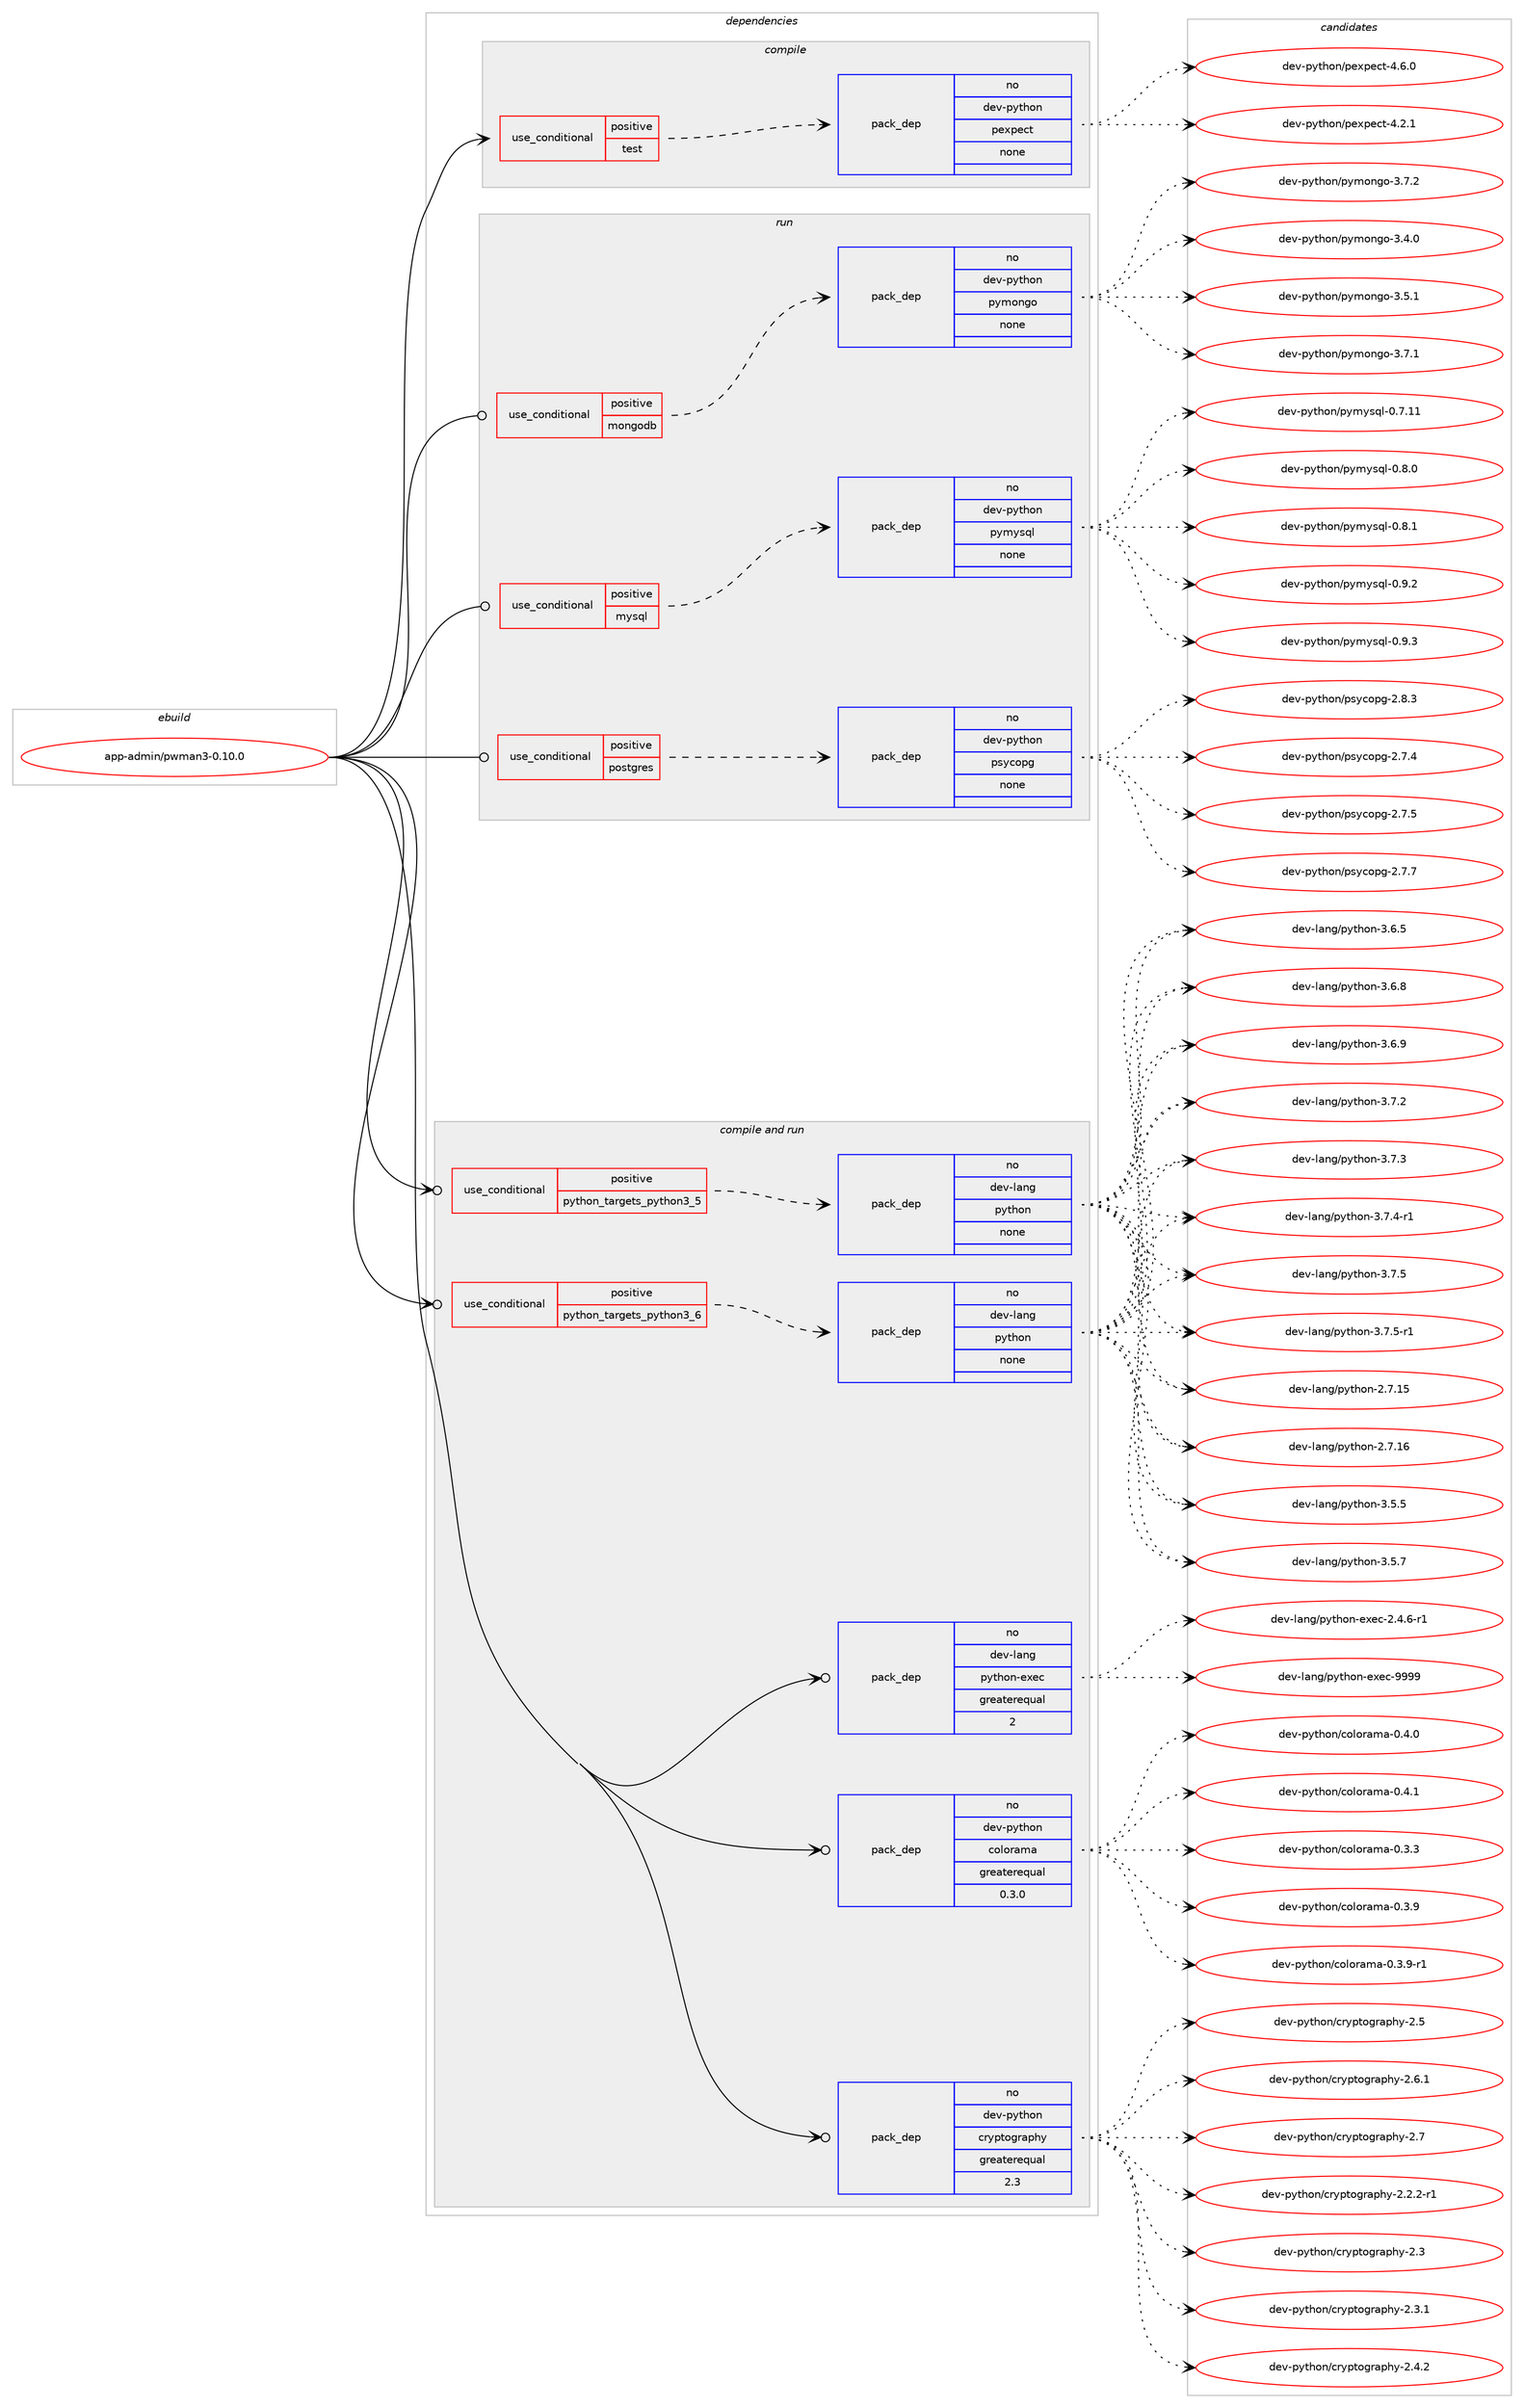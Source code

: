 digraph prolog {

# *************
# Graph options
# *************

newrank=true;
concentrate=true;
compound=true;
graph [rankdir=LR,fontname=Helvetica,fontsize=10,ranksep=1.5];#, ranksep=2.5, nodesep=0.2];
edge  [arrowhead=vee];
node  [fontname=Helvetica,fontsize=10];

# **********
# The ebuild
# **********

subgraph cluster_leftcol {
color=gray;
rank=same;
label=<<i>ebuild</i>>;
id [label="app-admin/pwman3-0.10.0", color=red, width=4, href="../app-admin/pwman3-0.10.0.svg"];
}

# ****************
# The dependencies
# ****************

subgraph cluster_midcol {
color=gray;
label=<<i>dependencies</i>>;
subgraph cluster_compile {
fillcolor="#eeeeee";
style=filled;
label=<<i>compile</i>>;
subgraph cond111704 {
dependency469405 [label=<<TABLE BORDER="0" CELLBORDER="1" CELLSPACING="0" CELLPADDING="4"><TR><TD ROWSPAN="3" CELLPADDING="10">use_conditional</TD></TR><TR><TD>positive</TD></TR><TR><TD>test</TD></TR></TABLE>>, shape=none, color=red];
subgraph pack349166 {
dependency469406 [label=<<TABLE BORDER="0" CELLBORDER="1" CELLSPACING="0" CELLPADDING="4" WIDTH="220"><TR><TD ROWSPAN="6" CELLPADDING="30">pack_dep</TD></TR><TR><TD WIDTH="110">no</TD></TR><TR><TD>dev-python</TD></TR><TR><TD>pexpect</TD></TR><TR><TD>none</TD></TR><TR><TD></TD></TR></TABLE>>, shape=none, color=blue];
}
dependency469405:e -> dependency469406:w [weight=20,style="dashed",arrowhead="vee"];
}
id:e -> dependency469405:w [weight=20,style="solid",arrowhead="vee"];
}
subgraph cluster_compileandrun {
fillcolor="#eeeeee";
style=filled;
label=<<i>compile and run</i>>;
subgraph cond111705 {
dependency469407 [label=<<TABLE BORDER="0" CELLBORDER="1" CELLSPACING="0" CELLPADDING="4"><TR><TD ROWSPAN="3" CELLPADDING="10">use_conditional</TD></TR><TR><TD>positive</TD></TR><TR><TD>python_targets_python3_5</TD></TR></TABLE>>, shape=none, color=red];
subgraph pack349167 {
dependency469408 [label=<<TABLE BORDER="0" CELLBORDER="1" CELLSPACING="0" CELLPADDING="4" WIDTH="220"><TR><TD ROWSPAN="6" CELLPADDING="30">pack_dep</TD></TR><TR><TD WIDTH="110">no</TD></TR><TR><TD>dev-lang</TD></TR><TR><TD>python</TD></TR><TR><TD>none</TD></TR><TR><TD></TD></TR></TABLE>>, shape=none, color=blue];
}
dependency469407:e -> dependency469408:w [weight=20,style="dashed",arrowhead="vee"];
}
id:e -> dependency469407:w [weight=20,style="solid",arrowhead="odotvee"];
subgraph cond111706 {
dependency469409 [label=<<TABLE BORDER="0" CELLBORDER="1" CELLSPACING="0" CELLPADDING="4"><TR><TD ROWSPAN="3" CELLPADDING="10">use_conditional</TD></TR><TR><TD>positive</TD></TR><TR><TD>python_targets_python3_6</TD></TR></TABLE>>, shape=none, color=red];
subgraph pack349168 {
dependency469410 [label=<<TABLE BORDER="0" CELLBORDER="1" CELLSPACING="0" CELLPADDING="4" WIDTH="220"><TR><TD ROWSPAN="6" CELLPADDING="30">pack_dep</TD></TR><TR><TD WIDTH="110">no</TD></TR><TR><TD>dev-lang</TD></TR><TR><TD>python</TD></TR><TR><TD>none</TD></TR><TR><TD></TD></TR></TABLE>>, shape=none, color=blue];
}
dependency469409:e -> dependency469410:w [weight=20,style="dashed",arrowhead="vee"];
}
id:e -> dependency469409:w [weight=20,style="solid",arrowhead="odotvee"];
subgraph pack349169 {
dependency469411 [label=<<TABLE BORDER="0" CELLBORDER="1" CELLSPACING="0" CELLPADDING="4" WIDTH="220"><TR><TD ROWSPAN="6" CELLPADDING="30">pack_dep</TD></TR><TR><TD WIDTH="110">no</TD></TR><TR><TD>dev-lang</TD></TR><TR><TD>python-exec</TD></TR><TR><TD>greaterequal</TD></TR><TR><TD>2</TD></TR></TABLE>>, shape=none, color=blue];
}
id:e -> dependency469411:w [weight=20,style="solid",arrowhead="odotvee"];
subgraph pack349170 {
dependency469412 [label=<<TABLE BORDER="0" CELLBORDER="1" CELLSPACING="0" CELLPADDING="4" WIDTH="220"><TR><TD ROWSPAN="6" CELLPADDING="30">pack_dep</TD></TR><TR><TD WIDTH="110">no</TD></TR><TR><TD>dev-python</TD></TR><TR><TD>colorama</TD></TR><TR><TD>greaterequal</TD></TR><TR><TD>0.3.0</TD></TR></TABLE>>, shape=none, color=blue];
}
id:e -> dependency469412:w [weight=20,style="solid",arrowhead="odotvee"];
subgraph pack349171 {
dependency469413 [label=<<TABLE BORDER="0" CELLBORDER="1" CELLSPACING="0" CELLPADDING="4" WIDTH="220"><TR><TD ROWSPAN="6" CELLPADDING="30">pack_dep</TD></TR><TR><TD WIDTH="110">no</TD></TR><TR><TD>dev-python</TD></TR><TR><TD>cryptography</TD></TR><TR><TD>greaterequal</TD></TR><TR><TD>2.3</TD></TR></TABLE>>, shape=none, color=blue];
}
id:e -> dependency469413:w [weight=20,style="solid",arrowhead="odotvee"];
}
subgraph cluster_run {
fillcolor="#eeeeee";
style=filled;
label=<<i>run</i>>;
subgraph cond111707 {
dependency469414 [label=<<TABLE BORDER="0" CELLBORDER="1" CELLSPACING="0" CELLPADDING="4"><TR><TD ROWSPAN="3" CELLPADDING="10">use_conditional</TD></TR><TR><TD>positive</TD></TR><TR><TD>mongodb</TD></TR></TABLE>>, shape=none, color=red];
subgraph pack349172 {
dependency469415 [label=<<TABLE BORDER="0" CELLBORDER="1" CELLSPACING="0" CELLPADDING="4" WIDTH="220"><TR><TD ROWSPAN="6" CELLPADDING="30">pack_dep</TD></TR><TR><TD WIDTH="110">no</TD></TR><TR><TD>dev-python</TD></TR><TR><TD>pymongo</TD></TR><TR><TD>none</TD></TR><TR><TD></TD></TR></TABLE>>, shape=none, color=blue];
}
dependency469414:e -> dependency469415:w [weight=20,style="dashed",arrowhead="vee"];
}
id:e -> dependency469414:w [weight=20,style="solid",arrowhead="odot"];
subgraph cond111708 {
dependency469416 [label=<<TABLE BORDER="0" CELLBORDER="1" CELLSPACING="0" CELLPADDING="4"><TR><TD ROWSPAN="3" CELLPADDING="10">use_conditional</TD></TR><TR><TD>positive</TD></TR><TR><TD>mysql</TD></TR></TABLE>>, shape=none, color=red];
subgraph pack349173 {
dependency469417 [label=<<TABLE BORDER="0" CELLBORDER="1" CELLSPACING="0" CELLPADDING="4" WIDTH="220"><TR><TD ROWSPAN="6" CELLPADDING="30">pack_dep</TD></TR><TR><TD WIDTH="110">no</TD></TR><TR><TD>dev-python</TD></TR><TR><TD>pymysql</TD></TR><TR><TD>none</TD></TR><TR><TD></TD></TR></TABLE>>, shape=none, color=blue];
}
dependency469416:e -> dependency469417:w [weight=20,style="dashed",arrowhead="vee"];
}
id:e -> dependency469416:w [weight=20,style="solid",arrowhead="odot"];
subgraph cond111709 {
dependency469418 [label=<<TABLE BORDER="0" CELLBORDER="1" CELLSPACING="0" CELLPADDING="4"><TR><TD ROWSPAN="3" CELLPADDING="10">use_conditional</TD></TR><TR><TD>positive</TD></TR><TR><TD>postgres</TD></TR></TABLE>>, shape=none, color=red];
subgraph pack349174 {
dependency469419 [label=<<TABLE BORDER="0" CELLBORDER="1" CELLSPACING="0" CELLPADDING="4" WIDTH="220"><TR><TD ROWSPAN="6" CELLPADDING="30">pack_dep</TD></TR><TR><TD WIDTH="110">no</TD></TR><TR><TD>dev-python</TD></TR><TR><TD>psycopg</TD></TR><TR><TD>none</TD></TR><TR><TD></TD></TR></TABLE>>, shape=none, color=blue];
}
dependency469418:e -> dependency469419:w [weight=20,style="dashed",arrowhead="vee"];
}
id:e -> dependency469418:w [weight=20,style="solid",arrowhead="odot"];
}
}

# **************
# The candidates
# **************

subgraph cluster_choices {
rank=same;
color=gray;
label=<<i>candidates</i>>;

subgraph choice349166 {
color=black;
nodesep=1;
choice100101118451121211161041111104711210112011210199116455246504649 [label="dev-python/pexpect-4.2.1", color=red, width=4,href="../dev-python/pexpect-4.2.1.svg"];
choice100101118451121211161041111104711210112011210199116455246544648 [label="dev-python/pexpect-4.6.0", color=red, width=4,href="../dev-python/pexpect-4.6.0.svg"];
dependency469406:e -> choice100101118451121211161041111104711210112011210199116455246504649:w [style=dotted,weight="100"];
dependency469406:e -> choice100101118451121211161041111104711210112011210199116455246544648:w [style=dotted,weight="100"];
}
subgraph choice349167 {
color=black;
nodesep=1;
choice10010111845108971101034711212111610411111045504655464953 [label="dev-lang/python-2.7.15", color=red, width=4,href="../dev-lang/python-2.7.15.svg"];
choice10010111845108971101034711212111610411111045504655464954 [label="dev-lang/python-2.7.16", color=red, width=4,href="../dev-lang/python-2.7.16.svg"];
choice100101118451089711010347112121116104111110455146534653 [label="dev-lang/python-3.5.5", color=red, width=4,href="../dev-lang/python-3.5.5.svg"];
choice100101118451089711010347112121116104111110455146534655 [label="dev-lang/python-3.5.7", color=red, width=4,href="../dev-lang/python-3.5.7.svg"];
choice100101118451089711010347112121116104111110455146544653 [label="dev-lang/python-3.6.5", color=red, width=4,href="../dev-lang/python-3.6.5.svg"];
choice100101118451089711010347112121116104111110455146544656 [label="dev-lang/python-3.6.8", color=red, width=4,href="../dev-lang/python-3.6.8.svg"];
choice100101118451089711010347112121116104111110455146544657 [label="dev-lang/python-3.6.9", color=red, width=4,href="../dev-lang/python-3.6.9.svg"];
choice100101118451089711010347112121116104111110455146554650 [label="dev-lang/python-3.7.2", color=red, width=4,href="../dev-lang/python-3.7.2.svg"];
choice100101118451089711010347112121116104111110455146554651 [label="dev-lang/python-3.7.3", color=red, width=4,href="../dev-lang/python-3.7.3.svg"];
choice1001011184510897110103471121211161041111104551465546524511449 [label="dev-lang/python-3.7.4-r1", color=red, width=4,href="../dev-lang/python-3.7.4-r1.svg"];
choice100101118451089711010347112121116104111110455146554653 [label="dev-lang/python-3.7.5", color=red, width=4,href="../dev-lang/python-3.7.5.svg"];
choice1001011184510897110103471121211161041111104551465546534511449 [label="dev-lang/python-3.7.5-r1", color=red, width=4,href="../dev-lang/python-3.7.5-r1.svg"];
dependency469408:e -> choice10010111845108971101034711212111610411111045504655464953:w [style=dotted,weight="100"];
dependency469408:e -> choice10010111845108971101034711212111610411111045504655464954:w [style=dotted,weight="100"];
dependency469408:e -> choice100101118451089711010347112121116104111110455146534653:w [style=dotted,weight="100"];
dependency469408:e -> choice100101118451089711010347112121116104111110455146534655:w [style=dotted,weight="100"];
dependency469408:e -> choice100101118451089711010347112121116104111110455146544653:w [style=dotted,weight="100"];
dependency469408:e -> choice100101118451089711010347112121116104111110455146544656:w [style=dotted,weight="100"];
dependency469408:e -> choice100101118451089711010347112121116104111110455146544657:w [style=dotted,weight="100"];
dependency469408:e -> choice100101118451089711010347112121116104111110455146554650:w [style=dotted,weight="100"];
dependency469408:e -> choice100101118451089711010347112121116104111110455146554651:w [style=dotted,weight="100"];
dependency469408:e -> choice1001011184510897110103471121211161041111104551465546524511449:w [style=dotted,weight="100"];
dependency469408:e -> choice100101118451089711010347112121116104111110455146554653:w [style=dotted,weight="100"];
dependency469408:e -> choice1001011184510897110103471121211161041111104551465546534511449:w [style=dotted,weight="100"];
}
subgraph choice349168 {
color=black;
nodesep=1;
choice10010111845108971101034711212111610411111045504655464953 [label="dev-lang/python-2.7.15", color=red, width=4,href="../dev-lang/python-2.7.15.svg"];
choice10010111845108971101034711212111610411111045504655464954 [label="dev-lang/python-2.7.16", color=red, width=4,href="../dev-lang/python-2.7.16.svg"];
choice100101118451089711010347112121116104111110455146534653 [label="dev-lang/python-3.5.5", color=red, width=4,href="../dev-lang/python-3.5.5.svg"];
choice100101118451089711010347112121116104111110455146534655 [label="dev-lang/python-3.5.7", color=red, width=4,href="../dev-lang/python-3.5.7.svg"];
choice100101118451089711010347112121116104111110455146544653 [label="dev-lang/python-3.6.5", color=red, width=4,href="../dev-lang/python-3.6.5.svg"];
choice100101118451089711010347112121116104111110455146544656 [label="dev-lang/python-3.6.8", color=red, width=4,href="../dev-lang/python-3.6.8.svg"];
choice100101118451089711010347112121116104111110455146544657 [label="dev-lang/python-3.6.9", color=red, width=4,href="../dev-lang/python-3.6.9.svg"];
choice100101118451089711010347112121116104111110455146554650 [label="dev-lang/python-3.7.2", color=red, width=4,href="../dev-lang/python-3.7.2.svg"];
choice100101118451089711010347112121116104111110455146554651 [label="dev-lang/python-3.7.3", color=red, width=4,href="../dev-lang/python-3.7.3.svg"];
choice1001011184510897110103471121211161041111104551465546524511449 [label="dev-lang/python-3.7.4-r1", color=red, width=4,href="../dev-lang/python-3.7.4-r1.svg"];
choice100101118451089711010347112121116104111110455146554653 [label="dev-lang/python-3.7.5", color=red, width=4,href="../dev-lang/python-3.7.5.svg"];
choice1001011184510897110103471121211161041111104551465546534511449 [label="dev-lang/python-3.7.5-r1", color=red, width=4,href="../dev-lang/python-3.7.5-r1.svg"];
dependency469410:e -> choice10010111845108971101034711212111610411111045504655464953:w [style=dotted,weight="100"];
dependency469410:e -> choice10010111845108971101034711212111610411111045504655464954:w [style=dotted,weight="100"];
dependency469410:e -> choice100101118451089711010347112121116104111110455146534653:w [style=dotted,weight="100"];
dependency469410:e -> choice100101118451089711010347112121116104111110455146534655:w [style=dotted,weight="100"];
dependency469410:e -> choice100101118451089711010347112121116104111110455146544653:w [style=dotted,weight="100"];
dependency469410:e -> choice100101118451089711010347112121116104111110455146544656:w [style=dotted,weight="100"];
dependency469410:e -> choice100101118451089711010347112121116104111110455146544657:w [style=dotted,weight="100"];
dependency469410:e -> choice100101118451089711010347112121116104111110455146554650:w [style=dotted,weight="100"];
dependency469410:e -> choice100101118451089711010347112121116104111110455146554651:w [style=dotted,weight="100"];
dependency469410:e -> choice1001011184510897110103471121211161041111104551465546524511449:w [style=dotted,weight="100"];
dependency469410:e -> choice100101118451089711010347112121116104111110455146554653:w [style=dotted,weight="100"];
dependency469410:e -> choice1001011184510897110103471121211161041111104551465546534511449:w [style=dotted,weight="100"];
}
subgraph choice349169 {
color=black;
nodesep=1;
choice10010111845108971101034711212111610411111045101120101994550465246544511449 [label="dev-lang/python-exec-2.4.6-r1", color=red, width=4,href="../dev-lang/python-exec-2.4.6-r1.svg"];
choice10010111845108971101034711212111610411111045101120101994557575757 [label="dev-lang/python-exec-9999", color=red, width=4,href="../dev-lang/python-exec-9999.svg"];
dependency469411:e -> choice10010111845108971101034711212111610411111045101120101994550465246544511449:w [style=dotted,weight="100"];
dependency469411:e -> choice10010111845108971101034711212111610411111045101120101994557575757:w [style=dotted,weight="100"];
}
subgraph choice349170 {
color=black;
nodesep=1;
choice1001011184511212111610411111047991111081111149710997454846514651 [label="dev-python/colorama-0.3.3", color=red, width=4,href="../dev-python/colorama-0.3.3.svg"];
choice1001011184511212111610411111047991111081111149710997454846514657 [label="dev-python/colorama-0.3.9", color=red, width=4,href="../dev-python/colorama-0.3.9.svg"];
choice10010111845112121116104111110479911110811111497109974548465146574511449 [label="dev-python/colorama-0.3.9-r1", color=red, width=4,href="../dev-python/colorama-0.3.9-r1.svg"];
choice1001011184511212111610411111047991111081111149710997454846524648 [label="dev-python/colorama-0.4.0", color=red, width=4,href="../dev-python/colorama-0.4.0.svg"];
choice1001011184511212111610411111047991111081111149710997454846524649 [label="dev-python/colorama-0.4.1", color=red, width=4,href="../dev-python/colorama-0.4.1.svg"];
dependency469412:e -> choice1001011184511212111610411111047991111081111149710997454846514651:w [style=dotted,weight="100"];
dependency469412:e -> choice1001011184511212111610411111047991111081111149710997454846514657:w [style=dotted,weight="100"];
dependency469412:e -> choice10010111845112121116104111110479911110811111497109974548465146574511449:w [style=dotted,weight="100"];
dependency469412:e -> choice1001011184511212111610411111047991111081111149710997454846524648:w [style=dotted,weight="100"];
dependency469412:e -> choice1001011184511212111610411111047991111081111149710997454846524649:w [style=dotted,weight="100"];
}
subgraph choice349171 {
color=black;
nodesep=1;
choice100101118451121211161041111104799114121112116111103114971121041214550465046504511449 [label="dev-python/cryptography-2.2.2-r1", color=red, width=4,href="../dev-python/cryptography-2.2.2-r1.svg"];
choice1001011184511212111610411111047991141211121161111031149711210412145504651 [label="dev-python/cryptography-2.3", color=red, width=4,href="../dev-python/cryptography-2.3.svg"];
choice10010111845112121116104111110479911412111211611110311497112104121455046514649 [label="dev-python/cryptography-2.3.1", color=red, width=4,href="../dev-python/cryptography-2.3.1.svg"];
choice10010111845112121116104111110479911412111211611110311497112104121455046524650 [label="dev-python/cryptography-2.4.2", color=red, width=4,href="../dev-python/cryptography-2.4.2.svg"];
choice1001011184511212111610411111047991141211121161111031149711210412145504653 [label="dev-python/cryptography-2.5", color=red, width=4,href="../dev-python/cryptography-2.5.svg"];
choice10010111845112121116104111110479911412111211611110311497112104121455046544649 [label="dev-python/cryptography-2.6.1", color=red, width=4,href="../dev-python/cryptography-2.6.1.svg"];
choice1001011184511212111610411111047991141211121161111031149711210412145504655 [label="dev-python/cryptography-2.7", color=red, width=4,href="../dev-python/cryptography-2.7.svg"];
dependency469413:e -> choice100101118451121211161041111104799114121112116111103114971121041214550465046504511449:w [style=dotted,weight="100"];
dependency469413:e -> choice1001011184511212111610411111047991141211121161111031149711210412145504651:w [style=dotted,weight="100"];
dependency469413:e -> choice10010111845112121116104111110479911412111211611110311497112104121455046514649:w [style=dotted,weight="100"];
dependency469413:e -> choice10010111845112121116104111110479911412111211611110311497112104121455046524650:w [style=dotted,weight="100"];
dependency469413:e -> choice1001011184511212111610411111047991141211121161111031149711210412145504653:w [style=dotted,weight="100"];
dependency469413:e -> choice10010111845112121116104111110479911412111211611110311497112104121455046544649:w [style=dotted,weight="100"];
dependency469413:e -> choice1001011184511212111610411111047991141211121161111031149711210412145504655:w [style=dotted,weight="100"];
}
subgraph choice349172 {
color=black;
nodesep=1;
choice1001011184511212111610411111047112121109111110103111455146524648 [label="dev-python/pymongo-3.4.0", color=red, width=4,href="../dev-python/pymongo-3.4.0.svg"];
choice1001011184511212111610411111047112121109111110103111455146534649 [label="dev-python/pymongo-3.5.1", color=red, width=4,href="../dev-python/pymongo-3.5.1.svg"];
choice1001011184511212111610411111047112121109111110103111455146554649 [label="dev-python/pymongo-3.7.1", color=red, width=4,href="../dev-python/pymongo-3.7.1.svg"];
choice1001011184511212111610411111047112121109111110103111455146554650 [label="dev-python/pymongo-3.7.2", color=red, width=4,href="../dev-python/pymongo-3.7.2.svg"];
dependency469415:e -> choice1001011184511212111610411111047112121109111110103111455146524648:w [style=dotted,weight="100"];
dependency469415:e -> choice1001011184511212111610411111047112121109111110103111455146534649:w [style=dotted,weight="100"];
dependency469415:e -> choice1001011184511212111610411111047112121109111110103111455146554649:w [style=dotted,weight="100"];
dependency469415:e -> choice1001011184511212111610411111047112121109111110103111455146554650:w [style=dotted,weight="100"];
}
subgraph choice349173 {
color=black;
nodesep=1;
choice100101118451121211161041111104711212110912111511310845484655464949 [label="dev-python/pymysql-0.7.11", color=red, width=4,href="../dev-python/pymysql-0.7.11.svg"];
choice1001011184511212111610411111047112121109121115113108454846564648 [label="dev-python/pymysql-0.8.0", color=red, width=4,href="../dev-python/pymysql-0.8.0.svg"];
choice1001011184511212111610411111047112121109121115113108454846564649 [label="dev-python/pymysql-0.8.1", color=red, width=4,href="../dev-python/pymysql-0.8.1.svg"];
choice1001011184511212111610411111047112121109121115113108454846574650 [label="dev-python/pymysql-0.9.2", color=red, width=4,href="../dev-python/pymysql-0.9.2.svg"];
choice1001011184511212111610411111047112121109121115113108454846574651 [label="dev-python/pymysql-0.9.3", color=red, width=4,href="../dev-python/pymysql-0.9.3.svg"];
dependency469417:e -> choice100101118451121211161041111104711212110912111511310845484655464949:w [style=dotted,weight="100"];
dependency469417:e -> choice1001011184511212111610411111047112121109121115113108454846564648:w [style=dotted,weight="100"];
dependency469417:e -> choice1001011184511212111610411111047112121109121115113108454846564649:w [style=dotted,weight="100"];
dependency469417:e -> choice1001011184511212111610411111047112121109121115113108454846574650:w [style=dotted,weight="100"];
dependency469417:e -> choice1001011184511212111610411111047112121109121115113108454846574651:w [style=dotted,weight="100"];
}
subgraph choice349174 {
color=black;
nodesep=1;
choice100101118451121211161041111104711211512199111112103455046554652 [label="dev-python/psycopg-2.7.4", color=red, width=4,href="../dev-python/psycopg-2.7.4.svg"];
choice100101118451121211161041111104711211512199111112103455046554653 [label="dev-python/psycopg-2.7.5", color=red, width=4,href="../dev-python/psycopg-2.7.5.svg"];
choice100101118451121211161041111104711211512199111112103455046554655 [label="dev-python/psycopg-2.7.7", color=red, width=4,href="../dev-python/psycopg-2.7.7.svg"];
choice100101118451121211161041111104711211512199111112103455046564651 [label="dev-python/psycopg-2.8.3", color=red, width=4,href="../dev-python/psycopg-2.8.3.svg"];
dependency469419:e -> choice100101118451121211161041111104711211512199111112103455046554652:w [style=dotted,weight="100"];
dependency469419:e -> choice100101118451121211161041111104711211512199111112103455046554653:w [style=dotted,weight="100"];
dependency469419:e -> choice100101118451121211161041111104711211512199111112103455046554655:w [style=dotted,weight="100"];
dependency469419:e -> choice100101118451121211161041111104711211512199111112103455046564651:w [style=dotted,weight="100"];
}
}

}
